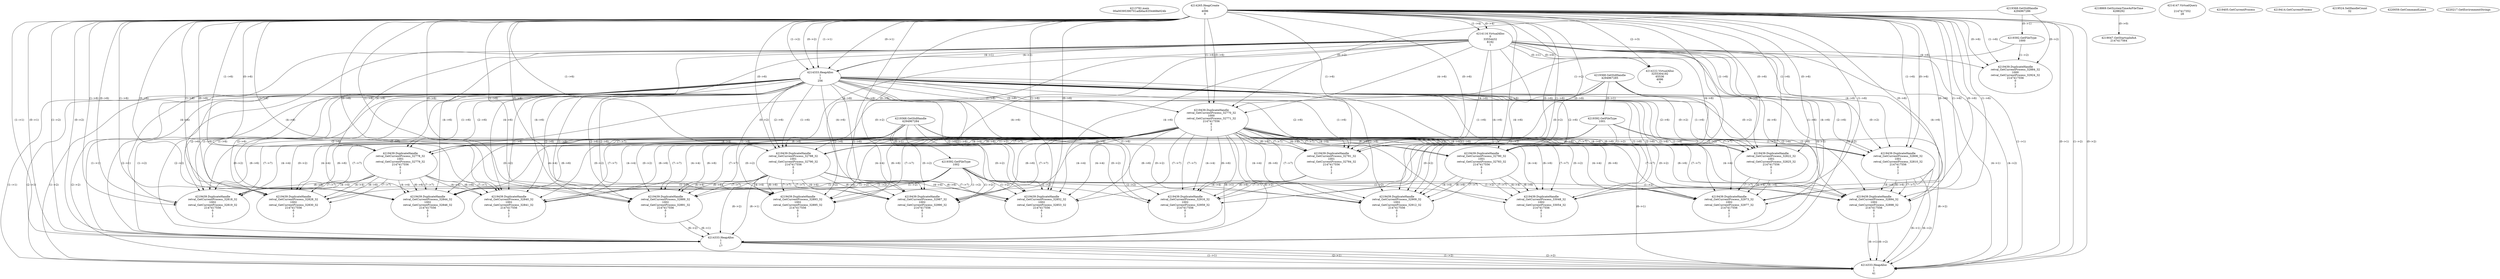 // Global SCDG with merge call
digraph {
	0 [label="4213792.main
00a00395390701adb6ac6354468e024b"]
	1 [label="4214265.HeapCreate
1
4096
0"]
	2 [label="4218869.GetSystemTimeAsFileTime
4288292"]
	3 [label="4214116.VirtualAlloc
0
33554432
8192
1"]
	1 -> 3 [label="(1-->4)"]
	1 -> 3 [label="(0-->4)"]
	4 [label="4214147.VirtualQuery

2147417352
28"]
	5 [label="4214222.VirtualAlloc
3255304192
65536
4096
4"]
	3 -> 5 [label="(0-->1)"]
	1 -> 5 [label="(2-->3)"]
	3 -> 5 [label="(0-->0)"]
	6 [label="4219047.GetStartupInfoA
2147417564"]
	2 -> 6 [label="(0-->0)"]
	7 [label="4219368.GetStdHandle
4294967286"]
	8 [label="4219392.GetFileType
1000"]
	7 -> 8 [label="(0-->1)"]
	9 [label="4219405.GetCurrentProcess
"]
	10 [label="4219414.GetCurrentProcess
"]
	11 [label="4219439.DuplicateHandle
retval_GetCurrentProcess_32884_32
1000
retval_GetCurrentProcess_32924_32
2147417556
0
1
2"]
	7 -> 11 [label="(0-->2)"]
	8 -> 11 [label="(1-->2)"]
	1 -> 11 [label="(1-->6)"]
	1 -> 11 [label="(0-->6)"]
	3 -> 11 [label="(4-->6)"]
	12 [label="4219368.GetStdHandle
4294967285"]
	13 [label="4214333.HeapAlloc
1
1
256"]
	1 -> 13 [label="(1-->1)"]
	1 -> 13 [label="(0-->1)"]
	3 -> 13 [label="(4-->1)"]
	1 -> 13 [label="(1-->2)"]
	1 -> 13 [label="(0-->2)"]
	3 -> 13 [label="(4-->2)"]
	14 [label="4219439.DuplicateHandle
retval_GetCurrentProcess_32770_32
1000
retval_GetCurrentProcess_32771_32
2147417556
0
1
2"]
	7 -> 14 [label="(0-->2)"]
	8 -> 14 [label="(1-->2)"]
	1 -> 14 [label="(1-->6)"]
	1 -> 14 [label="(0-->6)"]
	3 -> 14 [label="(4-->6)"]
	13 -> 14 [label="(1-->6)"]
	13 -> 14 [label="(2-->6)"]
	15 [label="4219392.GetFileType
1001"]
	12 -> 15 [label="(0-->1)"]
	16 [label="4219439.DuplicateHandle
retval_GetCurrentProcess_32788_32
1001
retval_GetCurrentProcess_32790_32
2147417556
0
1
2"]
	12 -> 16 [label="(0-->2)"]
	15 -> 16 [label="(1-->2)"]
	14 -> 16 [label="(4-->4)"]
	1 -> 16 [label="(1-->6)"]
	1 -> 16 [label="(0-->6)"]
	3 -> 16 [label="(4-->6)"]
	13 -> 16 [label="(1-->6)"]
	13 -> 16 [label="(2-->6)"]
	14 -> 16 [label="(6-->6)"]
	14 -> 16 [label="(7-->7)"]
	17 [label="4219368.GetStdHandle
4294967284"]
	18 [label="4219392.GetFileType
1002"]
	17 -> 18 [label="(0-->1)"]
	19 [label="4219439.DuplicateHandle
retval_GetCurrentProcess_32889_32
1002
retval_GetCurrentProcess_32891_32
2147417556
0
1
2"]
	17 -> 19 [label="(0-->2)"]
	18 -> 19 [label="(1-->2)"]
	14 -> 19 [label="(4-->4)"]
	16 -> 19 [label="(4-->4)"]
	1 -> 19 [label="(1-->6)"]
	1 -> 19 [label="(0-->6)"]
	3 -> 19 [label="(4-->6)"]
	13 -> 19 [label="(1-->6)"]
	13 -> 19 [label="(2-->6)"]
	14 -> 19 [label="(6-->6)"]
	16 -> 19 [label="(6-->6)"]
	14 -> 19 [label="(7-->7)"]
	16 -> 19 [label="(7-->7)"]
	20 [label="4219524.SetHandleCount
32"]
	21 [label="4220059.GetCommandLineA
"]
	22 [label="4214333.HeapAlloc
1
1
17"]
	1 -> 22 [label="(1-->1)"]
	1 -> 22 [label="(0-->1)"]
	3 -> 22 [label="(4-->1)"]
	13 -> 22 [label="(1-->1)"]
	13 -> 22 [label="(2-->1)"]
	14 -> 22 [label="(6-->1)"]
	16 -> 22 [label="(6-->1)"]
	19 -> 22 [label="(6-->1)"]
	1 -> 22 [label="(1-->2)"]
	1 -> 22 [label="(0-->2)"]
	3 -> 22 [label="(4-->2)"]
	13 -> 22 [label="(1-->2)"]
	13 -> 22 [label="(2-->2)"]
	14 -> 22 [label="(6-->2)"]
	16 -> 22 [label="(6-->2)"]
	19 -> 22 [label="(6-->2)"]
	23 [label="4219439.DuplicateHandle
retval_GetCurrentProcess_32806_32
1001
retval_GetCurrentProcess_32810_32
2147417556
0
1
2"]
	12 -> 23 [label="(0-->2)"]
	15 -> 23 [label="(1-->2)"]
	14 -> 23 [label="(4-->4)"]
	1 -> 23 [label="(1-->6)"]
	1 -> 23 [label="(0-->6)"]
	3 -> 23 [label="(4-->6)"]
	13 -> 23 [label="(1-->6)"]
	13 -> 23 [label="(2-->6)"]
	14 -> 23 [label="(6-->6)"]
	14 -> 23 [label="(7-->7)"]
	24 [label="4220217.GetEnvironmentStrings
"]
	25 [label="4219439.DuplicateHandle
retval_GetCurrentProcess_32781_32
1001
retval_GetCurrentProcess_32784_32
2147417556
0
1
2"]
	12 -> 25 [label="(0-->2)"]
	15 -> 25 [label="(1-->2)"]
	14 -> 25 [label="(4-->4)"]
	1 -> 25 [label="(1-->6)"]
	1 -> 25 [label="(0-->6)"]
	3 -> 25 [label="(4-->6)"]
	13 -> 25 [label="(1-->6)"]
	13 -> 25 [label="(2-->6)"]
	14 -> 25 [label="(6-->6)"]
	14 -> 25 [label="(7-->7)"]
	26 [label="4219439.DuplicateHandle
retval_GetCurrentProcess_32916_32
1002
retval_GetCurrentProcess_32959_32
2147417556
0
1
2"]
	17 -> 26 [label="(0-->2)"]
	18 -> 26 [label="(1-->2)"]
	14 -> 26 [label="(4-->4)"]
	25 -> 26 [label="(4-->4)"]
	1 -> 26 [label="(1-->6)"]
	1 -> 26 [label="(0-->6)"]
	3 -> 26 [label="(4-->6)"]
	13 -> 26 [label="(1-->6)"]
	13 -> 26 [label="(2-->6)"]
	14 -> 26 [label="(6-->6)"]
	25 -> 26 [label="(6-->6)"]
	14 -> 26 [label="(7-->7)"]
	25 -> 26 [label="(7-->7)"]
	27 [label="4219439.DuplicateHandle
retval_GetCurrentProcess_32894_32
1002
retval_GetCurrentProcess_32898_32
2147417556
0
1
2"]
	17 -> 27 [label="(0-->2)"]
	18 -> 27 [label="(1-->2)"]
	14 -> 27 [label="(4-->4)"]
	23 -> 27 [label="(4-->4)"]
	1 -> 27 [label="(1-->6)"]
	1 -> 27 [label="(0-->6)"]
	3 -> 27 [label="(4-->6)"]
	13 -> 27 [label="(1-->6)"]
	13 -> 27 [label="(2-->6)"]
	14 -> 27 [label="(6-->6)"]
	23 -> 27 [label="(6-->6)"]
	14 -> 27 [label="(7-->7)"]
	23 -> 27 [label="(7-->7)"]
	28 [label="4214333.HeapAlloc
1
1
41"]
	1 -> 28 [label="(1-->1)"]
	1 -> 28 [label="(0-->1)"]
	3 -> 28 [label="(4-->1)"]
	13 -> 28 [label="(1-->1)"]
	13 -> 28 [label="(2-->1)"]
	14 -> 28 [label="(6-->1)"]
	22 -> 28 [label="(1-->1)"]
	22 -> 28 [label="(2-->1)"]
	23 -> 28 [label="(6-->1)"]
	27 -> 28 [label="(6-->1)"]
	1 -> 28 [label="(1-->2)"]
	1 -> 28 [label="(0-->2)"]
	3 -> 28 [label="(4-->2)"]
	13 -> 28 [label="(1-->2)"]
	13 -> 28 [label="(2-->2)"]
	14 -> 28 [label="(6-->2)"]
	22 -> 28 [label="(1-->2)"]
	22 -> 28 [label="(2-->2)"]
	23 -> 28 [label="(6-->2)"]
	27 -> 28 [label="(6-->2)"]
	29 [label="4219439.DuplicateHandle
retval_GetCurrentProcess_32778_32
1001
retval_GetCurrentProcess_32779_32
2147417556
0
1
2"]
	12 -> 29 [label="(0-->2)"]
	15 -> 29 [label="(1-->2)"]
	14 -> 29 [label="(4-->4)"]
	1 -> 29 [label="(1-->6)"]
	1 -> 29 [label="(0-->6)"]
	3 -> 29 [label="(4-->6)"]
	13 -> 29 [label="(1-->6)"]
	13 -> 29 [label="(2-->6)"]
	14 -> 29 [label="(6-->6)"]
	14 -> 29 [label="(7-->7)"]
	30 [label="4219439.DuplicateHandle
retval_GetCurrentProcess_32818_32
1002
retval_GetCurrentProcess_32819_32
2147417556
0
1
2"]
	17 -> 30 [label="(0-->2)"]
	18 -> 30 [label="(1-->2)"]
	14 -> 30 [label="(4-->4)"]
	29 -> 30 [label="(4-->4)"]
	1 -> 30 [label="(1-->6)"]
	1 -> 30 [label="(0-->6)"]
	3 -> 30 [label="(4-->6)"]
	13 -> 30 [label="(1-->6)"]
	13 -> 30 [label="(2-->6)"]
	14 -> 30 [label="(6-->6)"]
	29 -> 30 [label="(6-->6)"]
	14 -> 30 [label="(7-->7)"]
	29 -> 30 [label="(7-->7)"]
	31 [label="4219439.DuplicateHandle
retval_GetCurrentProcess_32828_32
1002
retval_GetCurrentProcess_32830_32
2147417556
0
1
2"]
	17 -> 31 [label="(0-->2)"]
	18 -> 31 [label="(1-->2)"]
	14 -> 31 [label="(4-->4)"]
	29 -> 31 [label="(4-->4)"]
	1 -> 31 [label="(1-->6)"]
	1 -> 31 [label="(0-->6)"]
	3 -> 31 [label="(4-->6)"]
	13 -> 31 [label="(1-->6)"]
	13 -> 31 [label="(2-->6)"]
	14 -> 31 [label="(6-->6)"]
	29 -> 31 [label="(6-->6)"]
	14 -> 31 [label="(7-->7)"]
	29 -> 31 [label="(7-->7)"]
	32 [label="4219439.DuplicateHandle
retval_GetCurrentProcess_32844_32
1002
retval_GetCurrentProcess_32846_32
2147417556
0
1
2"]
	17 -> 32 [label="(0-->2)"]
	18 -> 32 [label="(1-->2)"]
	14 -> 32 [label="(4-->4)"]
	29 -> 32 [label="(4-->4)"]
	1 -> 32 [label="(1-->6)"]
	1 -> 32 [label="(0-->6)"]
	3 -> 32 [label="(4-->6)"]
	13 -> 32 [label="(1-->6)"]
	13 -> 32 [label="(2-->6)"]
	14 -> 32 [label="(6-->6)"]
	29 -> 32 [label="(6-->6)"]
	14 -> 32 [label="(7-->7)"]
	29 -> 32 [label="(7-->7)"]
	33 [label="4219439.DuplicateHandle
retval_GetCurrentProcess_32840_32
1002
retval_GetCurrentProcess_32841_32
2147417556
0
1
2"]
	17 -> 33 [label="(0-->2)"]
	18 -> 33 [label="(1-->2)"]
	14 -> 33 [label="(4-->4)"]
	29 -> 33 [label="(4-->4)"]
	1 -> 33 [label="(1-->6)"]
	1 -> 33 [label="(0-->6)"]
	3 -> 33 [label="(4-->6)"]
	13 -> 33 [label="(1-->6)"]
	13 -> 33 [label="(2-->6)"]
	14 -> 33 [label="(6-->6)"]
	29 -> 33 [label="(6-->6)"]
	14 -> 33 [label="(7-->7)"]
	29 -> 33 [label="(7-->7)"]
	34 [label="4219439.DuplicateHandle
retval_GetCurrentProcess_32893_32
1002
retval_GetCurrentProcess_32895_32
2147417556
0
1
2"]
	17 -> 34 [label="(0-->2)"]
	18 -> 34 [label="(1-->2)"]
	14 -> 34 [label="(4-->4)"]
	16 -> 34 [label="(4-->4)"]
	1 -> 34 [label="(1-->6)"]
	1 -> 34 [label="(0-->6)"]
	3 -> 34 [label="(4-->6)"]
	13 -> 34 [label="(1-->6)"]
	13 -> 34 [label="(2-->6)"]
	14 -> 34 [label="(6-->6)"]
	16 -> 34 [label="(6-->6)"]
	14 -> 34 [label="(7-->7)"]
	16 -> 34 [label="(7-->7)"]
	35 [label="4219439.DuplicateHandle
retval_GetCurrentProcess_32780_32
1001
retval_GetCurrentProcess_32783_32
2147417556
0
1
2"]
	12 -> 35 [label="(0-->2)"]
	15 -> 35 [label="(1-->2)"]
	14 -> 35 [label="(4-->4)"]
	1 -> 35 [label="(1-->6)"]
	1 -> 35 [label="(0-->6)"]
	3 -> 35 [label="(4-->6)"]
	13 -> 35 [label="(1-->6)"]
	13 -> 35 [label="(2-->6)"]
	14 -> 35 [label="(6-->6)"]
	14 -> 35 [label="(7-->7)"]
	36 [label="4219439.DuplicateHandle
retval_GetCurrentProcess_32909_32
1002
retval_GetCurrentProcess_32912_32
2147417556
0
1
2"]
	17 -> 36 [label="(0-->2)"]
	18 -> 36 [label="(1-->2)"]
	14 -> 36 [label="(4-->4)"]
	35 -> 36 [label="(4-->4)"]
	1 -> 36 [label="(1-->6)"]
	1 -> 36 [label="(0-->6)"]
	3 -> 36 [label="(4-->6)"]
	13 -> 36 [label="(1-->6)"]
	13 -> 36 [label="(2-->6)"]
	14 -> 36 [label="(6-->6)"]
	35 -> 36 [label="(6-->6)"]
	14 -> 36 [label="(7-->7)"]
	35 -> 36 [label="(7-->7)"]
	37 [label="4219439.DuplicateHandle
retval_GetCurrentProcess_32822_32
1001
retval_GetCurrentProcess_32825_32
2147417556
0
1
2"]
	12 -> 37 [label="(0-->2)"]
	15 -> 37 [label="(1-->2)"]
	14 -> 37 [label="(4-->4)"]
	1 -> 37 [label="(1-->6)"]
	1 -> 37 [label="(0-->6)"]
	3 -> 37 [label="(4-->6)"]
	13 -> 37 [label="(1-->6)"]
	13 -> 37 [label="(2-->6)"]
	14 -> 37 [label="(6-->6)"]
	14 -> 37 [label="(7-->7)"]
	38 [label="4219439.DuplicateHandle
retval_GetCurrentProcess_32973_32
1002
retval_GetCurrentProcess_32977_32
2147417556
0
1
2"]
	17 -> 38 [label="(0-->2)"]
	18 -> 38 [label="(1-->2)"]
	14 -> 38 [label="(4-->4)"]
	37 -> 38 [label="(4-->4)"]
	1 -> 38 [label="(1-->6)"]
	1 -> 38 [label="(0-->6)"]
	3 -> 38 [label="(4-->6)"]
	13 -> 38 [label="(1-->6)"]
	13 -> 38 [label="(2-->6)"]
	14 -> 38 [label="(6-->6)"]
	37 -> 38 [label="(6-->6)"]
	14 -> 38 [label="(7-->7)"]
	37 -> 38 [label="(7-->7)"]
	39 [label="4219439.DuplicateHandle
retval_GetCurrentProcess_32987_32
1002
retval_GetCurrentProcess_32990_32
2147417556
0
1
2"]
	17 -> 39 [label="(0-->2)"]
	18 -> 39 [label="(1-->2)"]
	14 -> 39 [label="(4-->4)"]
	16 -> 39 [label="(4-->4)"]
	1 -> 39 [label="(1-->6)"]
	1 -> 39 [label="(0-->6)"]
	3 -> 39 [label="(4-->6)"]
	13 -> 39 [label="(1-->6)"]
	13 -> 39 [label="(2-->6)"]
	14 -> 39 [label="(6-->6)"]
	16 -> 39 [label="(6-->6)"]
	14 -> 39 [label="(7-->7)"]
	16 -> 39 [label="(7-->7)"]
	40 [label="4219439.DuplicateHandle
retval_GetCurrentProcess_32852_32
1002
retval_GetCurrentProcess_32853_32
2147417556
0
1
2"]
	17 -> 40 [label="(0-->2)"]
	18 -> 40 [label="(1-->2)"]
	14 -> 40 [label="(4-->4)"]
	16 -> 40 [label="(4-->4)"]
	1 -> 40 [label="(1-->6)"]
	1 -> 40 [label="(0-->6)"]
	3 -> 40 [label="(4-->6)"]
	13 -> 40 [label="(1-->6)"]
	13 -> 40 [label="(2-->6)"]
	14 -> 40 [label="(6-->6)"]
	16 -> 40 [label="(6-->6)"]
	14 -> 40 [label="(7-->7)"]
	16 -> 40 [label="(7-->7)"]
	41 [label="4219439.DuplicateHandle
retval_GetCurrentProcess_33048_32
1002
retval_GetCurrentProcess_33054_32
2147417556
0
1
2"]
	17 -> 41 [label="(0-->2)"]
	18 -> 41 [label="(1-->2)"]
	14 -> 41 [label="(4-->4)"]
	35 -> 41 [label="(4-->4)"]
	1 -> 41 [label="(1-->6)"]
	1 -> 41 [label="(0-->6)"]
	3 -> 41 [label="(4-->6)"]
	13 -> 41 [label="(1-->6)"]
	13 -> 41 [label="(2-->6)"]
	14 -> 41 [label="(6-->6)"]
	35 -> 41 [label="(6-->6)"]
	14 -> 41 [label="(7-->7)"]
	35 -> 41 [label="(7-->7)"]
}
